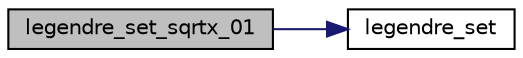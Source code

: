 digraph G
{
  edge [fontname="Helvetica",fontsize="10",labelfontname="Helvetica",labelfontsize="10"];
  node [fontname="Helvetica",fontsize="10",shape=record];
  rankdir=LR;
  Node1 [label="legendre_set_sqrtx_01",height=0.2,width=0.4,color="black", fillcolor="grey75", style="filled" fontcolor="black"];
  Node1 -> Node2 [color="midnightblue",fontsize="10",style="solid",fontname="Helvetica"];
  Node2 [label="legendre_set",height=0.2,width=0.4,color="black", fillcolor="white", style="filled",URL="$quadrule_8f90.html#a68e328951e712e3b7e2bc9f6dcf8fc6a"];
}

